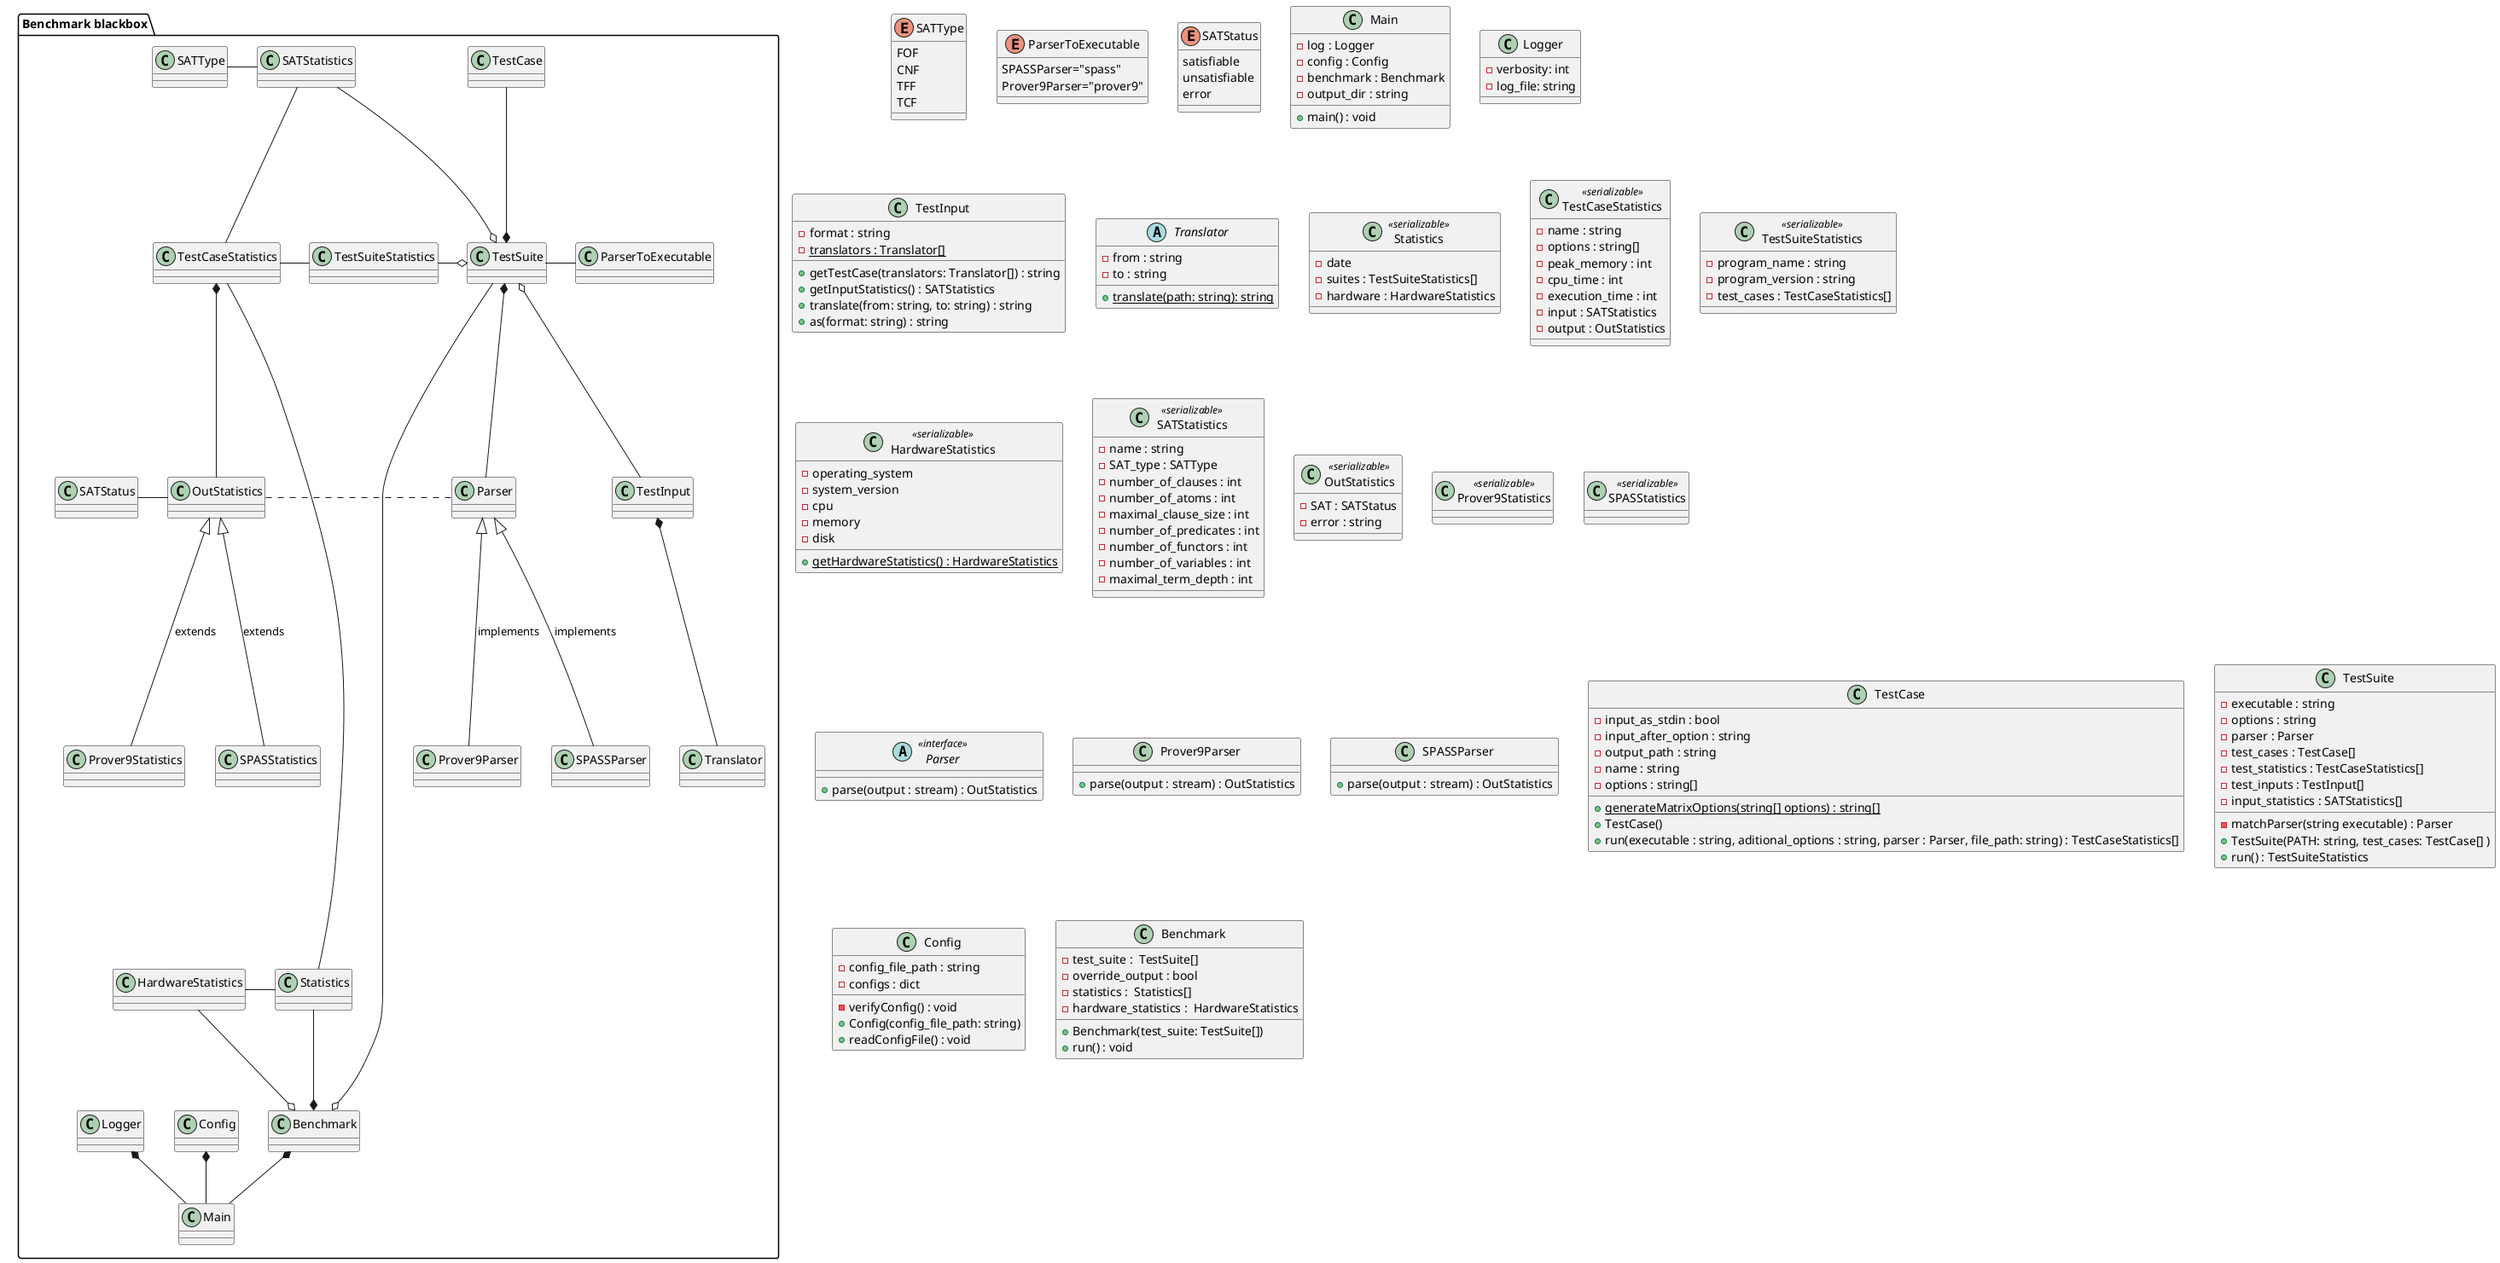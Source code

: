 @startuml

package "Benchmark blackbox" {
TestCase --* TestSuite
TestSuite o-- TestInput
TestInput *-- Translator
TestSuite *-- Parser
TestSuite --o Benchmark
Parser <|-- Prover9Parser : implements
Parser <|-- SPASSParser : implements
SATType - SATStatistics
TestSuite - ParserToExecutable

Statistics --* Benchmark
HardwareStatistics --o Benchmark
SATStatistics -- TestCaseStatistics
SATStatistics -o TestSuite
TestCaseStatistics -- Statistics
HardwareStatistics - Statistics

Config *-- Main
Logger *-- Main
Benchmark *-- Main

OutStatistics . Parser
OutStatistics <|-- Prover9Statistics : extends
OutStatistics <|-- SPASStatistics : extends
SATStatus - OutStatistics
TestCaseStatistics *-- OutStatistics

TestCaseStatistics - TestSuiteStatistics
TestSuiteStatistics -o TestSuite


' for formating
OutStatistics -[hidden]- HardwareStatistics
SPASStatistics -[hidden]- HardwareStatistics
}

enum SATType {
  FOF
  CNF
  TFF
  TCF
}

enum ParserToExecutable {
  SPASSParser="spass"
  Prover9Parser="prover9"
}

enum SATStatus {
  satisfiable
  unsatisfiable
  error
}


class Main {
  - log : Logger
  - config : Config
  - benchmark : Benchmark
  - output_dir : string
  + main() : void
}

class Logger {
  - verbosity: int
  - log_file: string
}

class TestInput {
  - format : string
  - {static} translators : Translator[]
  + getTestCase(translators: Translator[]) : string
  + getInputStatistics() : SATStatistics
  + translate(from: string, to: string) : string
  + as(format: string) : string
}

abstract class Translator {
  - from : string
  - to : string
  + {static} translate(path: string): string
}

class Statistics <<serializable>> {
  - date
  - suites : TestSuiteStatistics[]
  - hardware : HardwareStatistics
}

class TestCaseStatistics <<serializable>> {
  - name : string
  - options : string[]
  - peak_memory : int
  - cpu_time : int
  - execution_time : int
  - input : SATStatistics
  - output : OutStatistics
}

class TestSuiteStatistics <<serializable>> {
  - program_name : string
  - program_version : string
  - test_cases : TestCaseStatistics[]
}

class HardwareStatistics <<serializable>> {
  - operating_system
  - system_version
  - cpu
  - memory
  - disk
  + {static} getHardwareStatistics() : HardwareStatistics
}

class SATStatistics <<serializable>> {
  - name : string
  - SAT_type : SATType
  - number_of_clauses : int
  - number_of_atoms : int
  - maximal_clause_size : int
  - number_of_predicates : int
  - number_of_functors : int
  - number_of_variables : int
  - maximal_term_depth : int
}

class OutStatistics <<serializable>> {
  - SAT : SATStatus
  - error : string
}

class Prover9Statistics <<serializable>> {
}

class SPASStatistics <<serializable>> {
}

abstract class Parser <<interface>> {
  + parse(output : stream) : OutStatistics
}

class Prover9Parser {
  + parse(output : stream) : OutStatistics
}

class SPASSParser {
  + parse(output : stream) : OutStatistics
}

class TestCase {
  - input_as_stdin : bool
  - input_after_option : string
  - output_path : string
  - name : string
  - options : string[]

  + {static} generateMatrixOptions(string[] options) : string[]
  + TestCase()
  + run(executable : string, aditional_options : string, parser : Parser, file_path: string) : TestCaseStatistics[]
}

class TestSuite {
  - executable : string
  - options : string
  - parser : Parser
  - test_cases : TestCase[]
  - test_statistics : TestCaseStatistics[]
  - test_inputs : TestInput[]
  - input_statistics : SATStatistics[]

  - matchParser(string executable) : Parser
  + TestSuite(PATH: string, test_cases: TestCase[] )
  + run() : TestSuiteStatistics
}

class Config {
  - config_file_path : string
  - configs : dict
  - verifyConfig() : void
  + Config(config_file_path: string)
  + readConfigFile() : void
}

class Benchmark {
  - test_suite :  TestSuite[]
  - override_output : bool
  - statistics :  Statistics[]
  - hardware_statistics :  HardwareStatistics
  + Benchmark(test_suite: TestSuite[])
  + run() : void
}

@enduml

